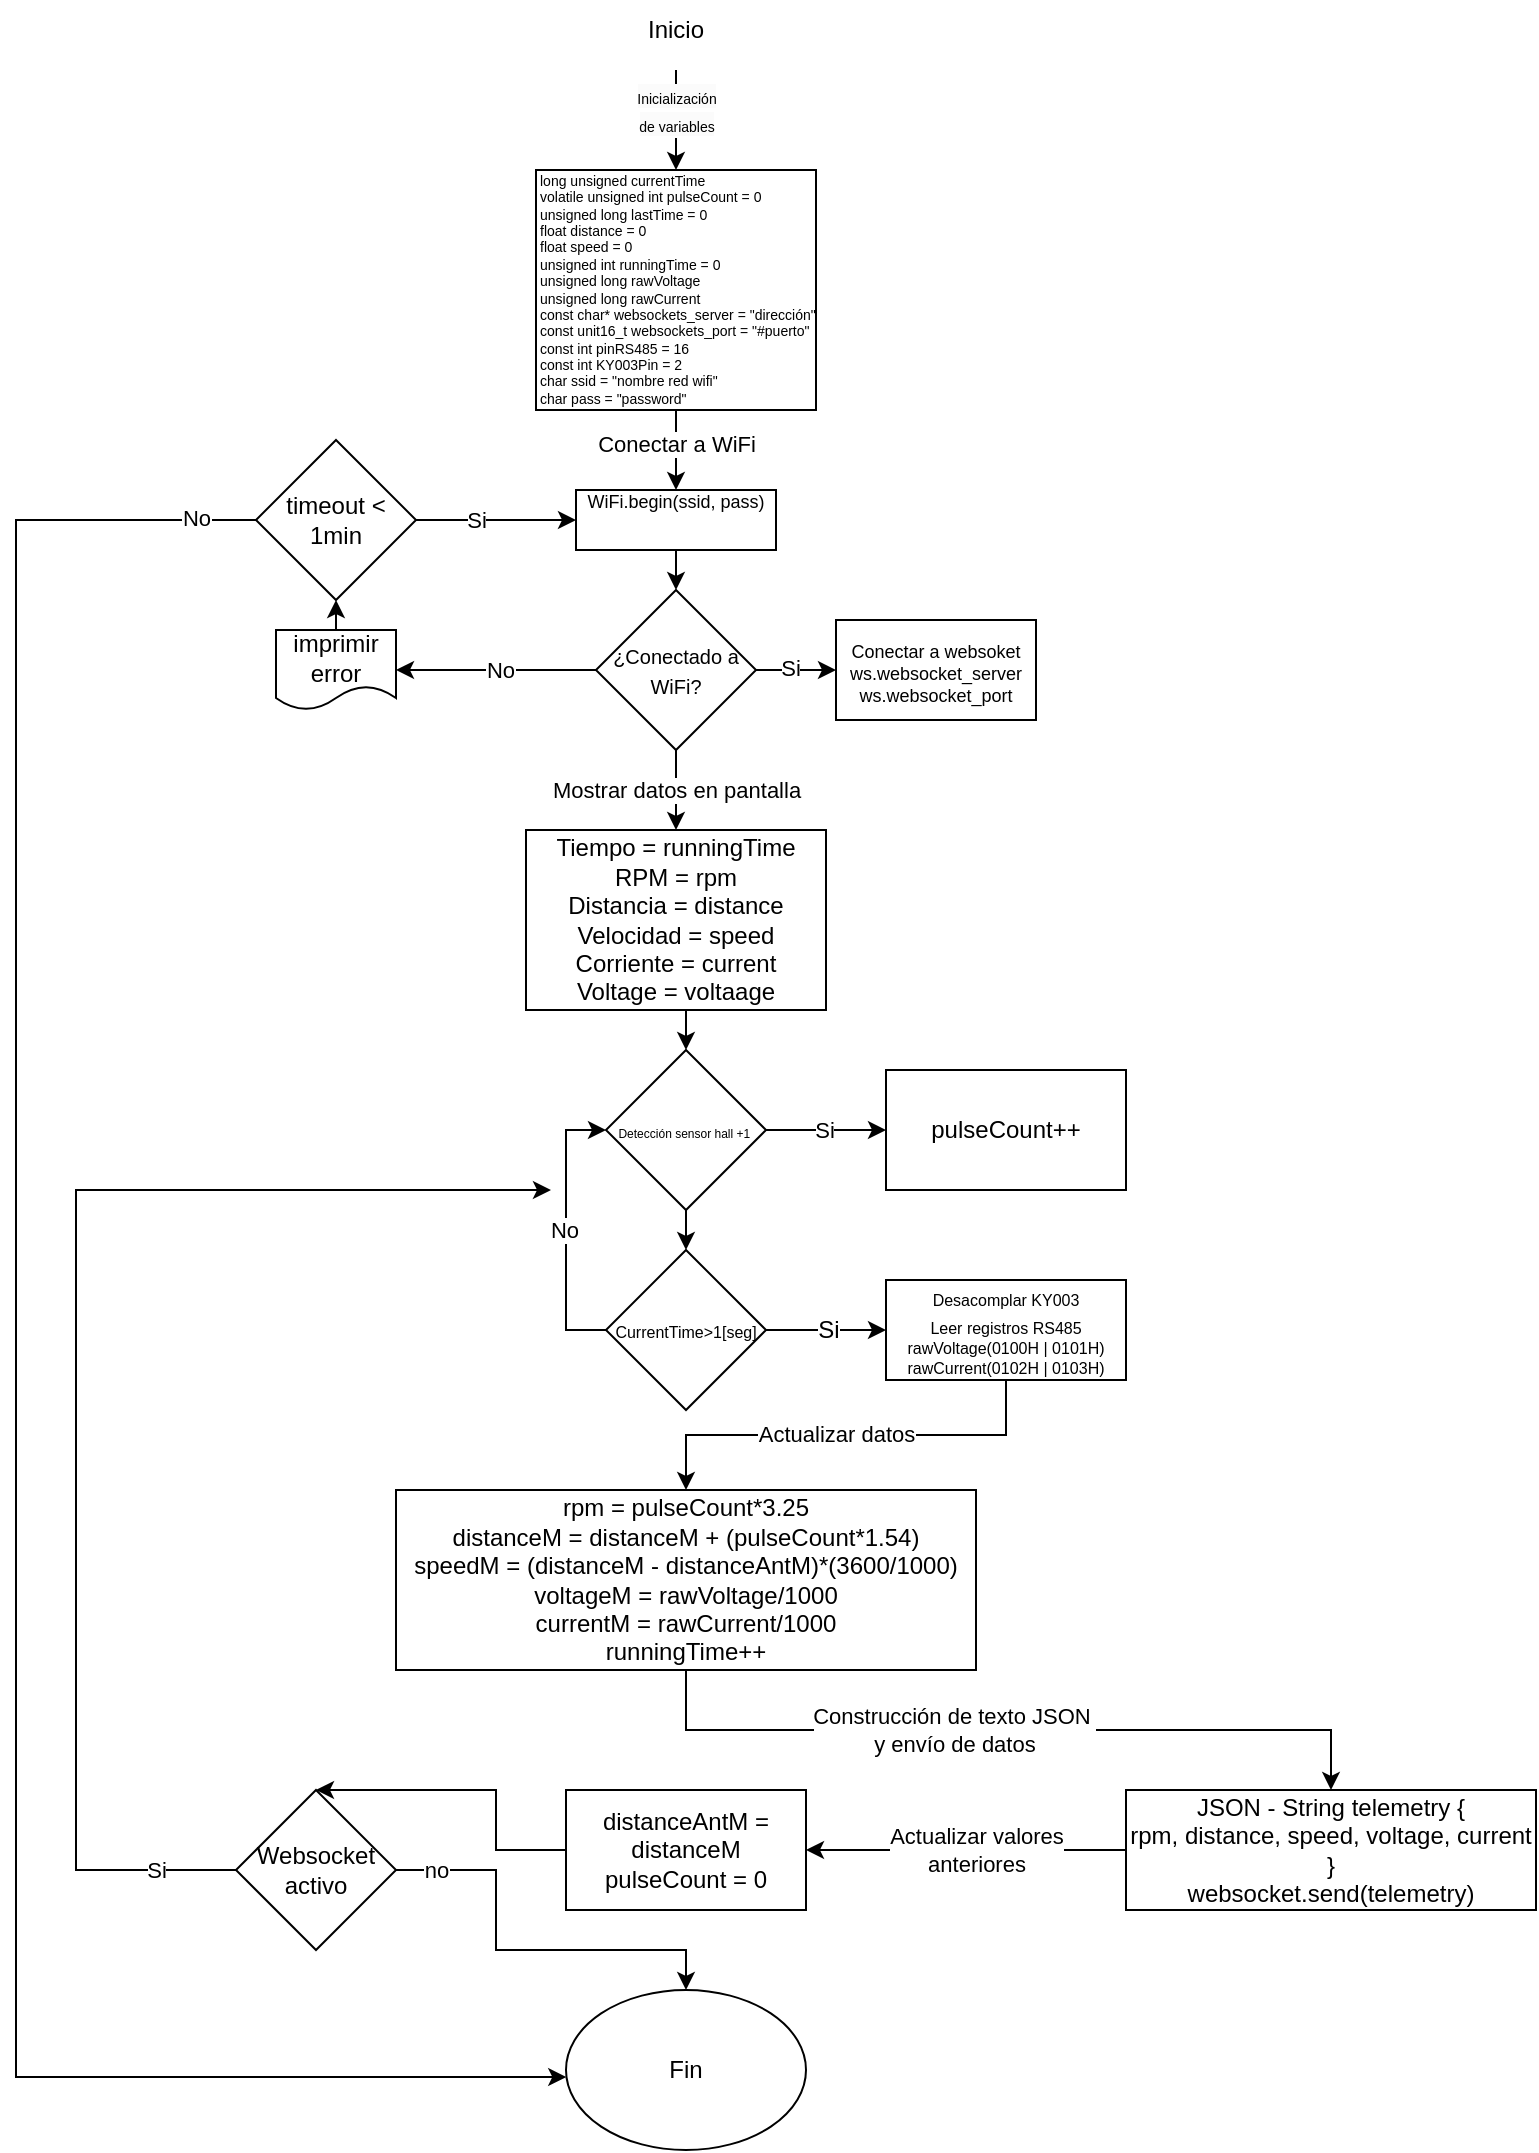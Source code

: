 <mxfile version="25.0.1">
  <diagram name="Page-1" id="Ye17sE0Ta1UmAs9VTC0J">
    <mxGraphModel dx="2278" dy="1286" grid="0" gridSize="10" guides="1" tooltips="1" connect="1" arrows="1" fold="1" page="0" pageScale="1" pageWidth="850" pageHeight="1100" math="0" shadow="0">
      <root>
        <mxCell id="0" />
        <mxCell id="1" parent="0" />
        <mxCell id="R3jyN_3RjhvkM6_yKvKB-1" style="edgeStyle=orthogonalEdgeStyle;rounded=0;orthogonalLoop=1;jettySize=auto;html=1;exitX=0.5;exitY=1;exitDx=0;exitDy=0;entryX=0.5;entryY=0;entryDx=0;entryDy=0;" edge="1" parent="1" source="R3jyN_3RjhvkM6_yKvKB-3" target="R3jyN_3RjhvkM6_yKvKB-25">
          <mxGeometry relative="1" as="geometry" />
        </mxCell>
        <mxCell id="R3jyN_3RjhvkM6_yKvKB-2" value="Conectar a WiFi" style="edgeLabel;html=1;align=center;verticalAlign=middle;resizable=0;points=[];" connectable="0" vertex="1" parent="R3jyN_3RjhvkM6_yKvKB-1">
          <mxGeometry x="-0.183" relative="1" as="geometry">
            <mxPoint as="offset" />
          </mxGeometry>
        </mxCell>
        <mxCell id="R3jyN_3RjhvkM6_yKvKB-3" value="&lt;div style=&quot;font-size: 7px;&quot;&gt;&lt;font style=&quot;font-size: 7px;&quot;&gt;long unsigned currentTime&lt;/font&gt;&lt;/div&gt;&lt;div style=&quot;font-size: 7px;&quot;&gt;&lt;span style=&quot;background-color: initial;&quot;&gt;&lt;font style=&quot;font-size: 7px;&quot;&gt;volatile unsigned int pulseCount = 0&lt;/font&gt;&lt;/span&gt;&lt;/div&gt;&lt;div style=&quot;font-size: 7px;&quot;&gt;&lt;font style=&quot;font-size: 7px;&quot;&gt;unsigned long lastTime = 0&lt;/font&gt;&lt;/div&gt;&lt;div style=&quot;font-size: 7px;&quot;&gt;&lt;font style=&quot;font-size: 7px;&quot;&gt;float distance = 0&lt;/font&gt;&lt;/div&gt;&lt;div style=&quot;font-size: 7px;&quot;&gt;&lt;font style=&quot;font-size: 7px;&quot;&gt;float speed = 0&amp;nbsp;&lt;/font&gt;&lt;/div&gt;&lt;div style=&quot;font-size: 7px;&quot;&gt;&lt;font style=&quot;font-size: 7px;&quot;&gt;unsigned int runningTime = 0&lt;/font&gt;&lt;/div&gt;&lt;div style=&quot;font-size: 7px;&quot;&gt;&lt;font style=&quot;font-size: 7px;&quot;&gt;unsigned long rawVoltage&lt;/font&gt;&lt;/div&gt;&lt;div style=&quot;font-size: 7px;&quot;&gt;&lt;font style=&quot;font-size: 7px;&quot;&gt;unsigned long rawCurrent&lt;/font&gt;&lt;/div&gt;&lt;div style=&quot;font-size: 7px;&quot;&gt;&lt;font style=&quot;font-size: 7px;&quot;&gt;const char* websockets_server = &quot;dirección&quot;&lt;/font&gt;&lt;/div&gt;&lt;div style=&quot;font-size: 7px;&quot;&gt;&lt;font style=&quot;font-size: 7px;&quot;&gt;const unit16_t websockets_port = &quot;#puerto&quot;&lt;/font&gt;&lt;/div&gt;&lt;div style=&quot;font-size: 7px;&quot;&gt;&lt;font style=&quot;font-size: 7px;&quot;&gt;const int pinRS485 = 16&lt;/font&gt;&lt;/div&gt;&lt;div style=&quot;font-size: 7px;&quot;&gt;&lt;font style=&quot;font-size: 7px;&quot;&gt;const int KY003Pin = 2&lt;/font&gt;&lt;/div&gt;&lt;div style=&quot;font-size: 7px;&quot;&gt;char ssid = &quot;nombre red wifi&quot;&lt;/div&gt;&lt;div style=&quot;font-size: 7px;&quot;&gt;char pass = &quot;password&quot;&lt;/div&gt;" style="rounded=0;whiteSpace=wrap;html=1;align=left;" vertex="1" parent="1">
          <mxGeometry x="69" y="-17" width="140" height="120" as="geometry" />
        </mxCell>
        <mxCell id="R3jyN_3RjhvkM6_yKvKB-4" value="Inicio" style="text;html=1;align=center;verticalAlign=middle;whiteSpace=wrap;rounded=0;" vertex="1" parent="1">
          <mxGeometry x="109" y="-102" width="60" height="30" as="geometry" />
        </mxCell>
        <mxCell id="R3jyN_3RjhvkM6_yKvKB-5" value="" style="endArrow=classic;html=1;rounded=0;exitX=0.5;exitY=1;exitDx=0;exitDy=0;entryX=0.5;entryY=0;entryDx=0;entryDy=0;" edge="1" parent="1" target="R3jyN_3RjhvkM6_yKvKB-3">
          <mxGeometry width="50" height="50" relative="1" as="geometry">
            <mxPoint x="139" y="-67" as="sourcePoint" />
            <mxPoint x="139" y="-37" as="targetPoint" />
          </mxGeometry>
        </mxCell>
        <mxCell id="R3jyN_3RjhvkM6_yKvKB-6" value="&lt;span style=&quot;text-wrap: wrap; background-color: rgb(251, 251, 251);&quot;&gt;&lt;font style=&quot;font-size: 7px;&quot;&gt;Inicialización de variables&lt;/font&gt;&lt;/span&gt;" style="edgeLabel;html=1;align=center;verticalAlign=middle;resizable=0;points=[];" connectable="0" vertex="1" parent="R3jyN_3RjhvkM6_yKvKB-5">
          <mxGeometry x="-0.448" relative="1" as="geometry">
            <mxPoint y="6" as="offset" />
          </mxGeometry>
        </mxCell>
        <mxCell id="R3jyN_3RjhvkM6_yKvKB-7" style="edgeStyle=orthogonalEdgeStyle;rounded=0;orthogonalLoop=1;jettySize=auto;html=1;exitX=0;exitY=0.5;exitDx=0;exitDy=0;entryX=1;entryY=0.5;entryDx=0;entryDy=0;" edge="1" parent="1" source="R3jyN_3RjhvkM6_yKvKB-11" target="R3jyN_3RjhvkM6_yKvKB-27">
          <mxGeometry relative="1" as="geometry">
            <mxPoint x="69" y="233.093" as="targetPoint" />
          </mxGeometry>
        </mxCell>
        <mxCell id="R3jyN_3RjhvkM6_yKvKB-8" value="No" style="edgeLabel;html=1;align=center;verticalAlign=middle;resizable=0;points=[];" connectable="0" vertex="1" parent="R3jyN_3RjhvkM6_yKvKB-7">
          <mxGeometry x="-0.027" relative="1" as="geometry">
            <mxPoint as="offset" />
          </mxGeometry>
        </mxCell>
        <mxCell id="R3jyN_3RjhvkM6_yKvKB-9" style="edgeStyle=orthogonalEdgeStyle;rounded=0;orthogonalLoop=1;jettySize=auto;html=1;exitX=0.5;exitY=1;exitDx=0;exitDy=0;entryX=0.5;entryY=0;entryDx=0;entryDy=0;" edge="1" parent="1" source="R3jyN_3RjhvkM6_yKvKB-11" target="R3jyN_3RjhvkM6_yKvKB-32">
          <mxGeometry relative="1" as="geometry" />
        </mxCell>
        <mxCell id="R3jyN_3RjhvkM6_yKvKB-10" value="Mostrar datos en pantalla" style="edgeLabel;html=1;align=center;verticalAlign=middle;resizable=0;points=[];" connectable="0" vertex="1" parent="R3jyN_3RjhvkM6_yKvKB-9">
          <mxGeometry x="0.097" relative="1" as="geometry">
            <mxPoint y="-2" as="offset" />
          </mxGeometry>
        </mxCell>
        <mxCell id="R3jyN_3RjhvkM6_yKvKB-11" value="&lt;font style=&quot;font-size: 10px;&quot;&gt;¿Conectado a WiFi?&lt;/font&gt;" style="rhombus;whiteSpace=wrap;html=1;" vertex="1" parent="1">
          <mxGeometry x="99" y="193" width="80" height="80" as="geometry" />
        </mxCell>
        <mxCell id="R3jyN_3RjhvkM6_yKvKB-12" style="edgeStyle=orthogonalEdgeStyle;rounded=0;orthogonalLoop=1;jettySize=auto;html=1;entryX=0;entryY=0.5;entryDx=0;entryDy=0;exitX=1;exitY=0.5;exitDx=0;exitDy=0;" edge="1" parent="1" source="R3jyN_3RjhvkM6_yKvKB-11" target="R3jyN_3RjhvkM6_yKvKB-14">
          <mxGeometry relative="1" as="geometry">
            <mxPoint x="189" y="204" as="sourcePoint" />
            <mxPoint x="219" y="233" as="targetPoint" />
          </mxGeometry>
        </mxCell>
        <mxCell id="R3jyN_3RjhvkM6_yKvKB-13" value="Si" style="edgeLabel;html=1;align=center;verticalAlign=middle;resizable=0;points=[];" connectable="0" vertex="1" parent="R3jyN_3RjhvkM6_yKvKB-12">
          <mxGeometry x="-0.184" y="1" relative="1" as="geometry">
            <mxPoint as="offset" />
          </mxGeometry>
        </mxCell>
        <mxCell id="R3jyN_3RjhvkM6_yKvKB-14" value="&lt;font style=&quot;font-size: 9px;&quot;&gt;Conectar a websoket&lt;/font&gt;&lt;div style=&quot;font-size: 9px;&quot;&gt;&lt;font style=&quot;font-size: 9px;&quot;&gt;ws.websocket_server&lt;/font&gt;&lt;/div&gt;&lt;div style=&quot;font-size: 9px;&quot;&gt;&lt;font style=&quot;font-size: 9px;&quot;&gt;ws.websocket_port&lt;/font&gt;&lt;/div&gt;" style="rounded=0;whiteSpace=wrap;html=1;" vertex="1" parent="1">
          <mxGeometry x="219" y="208" width="100" height="50" as="geometry" />
        </mxCell>
        <mxCell id="R3jyN_3RjhvkM6_yKvKB-15" style="edgeStyle=orthogonalEdgeStyle;rounded=0;orthogonalLoop=1;jettySize=auto;html=1;exitX=0.5;exitY=1;exitDx=0;exitDy=0;entryX=0.5;entryY=0;entryDx=0;entryDy=0;" edge="1" parent="1" source="R3jyN_3RjhvkM6_yKvKB-18" target="R3jyN_3RjhvkM6_yKvKB-23">
          <mxGeometry relative="1" as="geometry" />
        </mxCell>
        <mxCell id="R3jyN_3RjhvkM6_yKvKB-16" style="edgeStyle=orthogonalEdgeStyle;rounded=0;orthogonalLoop=1;jettySize=auto;html=1;exitX=1;exitY=0.5;exitDx=0;exitDy=0;entryX=0;entryY=0.5;entryDx=0;entryDy=0;" edge="1" parent="1" source="R3jyN_3RjhvkM6_yKvKB-18" target="R3jyN_3RjhvkM6_yKvKB-36">
          <mxGeometry relative="1" as="geometry" />
        </mxCell>
        <mxCell id="R3jyN_3RjhvkM6_yKvKB-17" value="Si" style="edgeLabel;html=1;align=center;verticalAlign=middle;resizable=0;points=[];" connectable="0" vertex="1" parent="R3jyN_3RjhvkM6_yKvKB-16">
          <mxGeometry x="-0.048" relative="1" as="geometry">
            <mxPoint as="offset" />
          </mxGeometry>
        </mxCell>
        <mxCell id="R3jyN_3RjhvkM6_yKvKB-18" value="&lt;font style=&quot;font-size: 6px;&quot;&gt;Detección sensor hall +1&amp;nbsp;&lt;/font&gt;" style="rhombus;whiteSpace=wrap;html=1;" vertex="1" parent="1">
          <mxGeometry x="104" y="423" width="80" height="80" as="geometry" />
        </mxCell>
        <mxCell id="R3jyN_3RjhvkM6_yKvKB-19" style="edgeStyle=orthogonalEdgeStyle;rounded=0;orthogonalLoop=1;jettySize=auto;html=1;exitX=1;exitY=0.5;exitDx=0;exitDy=0;entryX=0;entryY=0.5;entryDx=0;entryDy=0;" edge="1" parent="1" source="R3jyN_3RjhvkM6_yKvKB-23" target="R3jyN_3RjhvkM6_yKvKB-35">
          <mxGeometry relative="1" as="geometry" />
        </mxCell>
        <mxCell id="R3jyN_3RjhvkM6_yKvKB-20" value="&lt;font style=&quot;font-size: 12px;&quot;&gt;Si&lt;/font&gt;" style="edgeLabel;html=1;align=center;verticalAlign=middle;resizable=0;points=[];" connectable="0" vertex="1" parent="R3jyN_3RjhvkM6_yKvKB-19">
          <mxGeometry x="-0.18" y="1" relative="1" as="geometry">
            <mxPoint x="6" y="1" as="offset" />
          </mxGeometry>
        </mxCell>
        <mxCell id="R3jyN_3RjhvkM6_yKvKB-21" style="edgeStyle=orthogonalEdgeStyle;rounded=0;orthogonalLoop=1;jettySize=auto;html=1;exitX=0;exitY=0.5;exitDx=0;exitDy=0;entryX=0;entryY=0.5;entryDx=0;entryDy=0;" edge="1" parent="1" source="R3jyN_3RjhvkM6_yKvKB-23" target="R3jyN_3RjhvkM6_yKvKB-18">
          <mxGeometry relative="1" as="geometry" />
        </mxCell>
        <mxCell id="R3jyN_3RjhvkM6_yKvKB-22" value="No" style="edgeLabel;html=1;align=center;verticalAlign=middle;resizable=0;points=[];" connectable="0" vertex="1" parent="R3jyN_3RjhvkM6_yKvKB-21">
          <mxGeometry x="0.009" y="1" relative="1" as="geometry">
            <mxPoint as="offset" />
          </mxGeometry>
        </mxCell>
        <mxCell id="R3jyN_3RjhvkM6_yKvKB-23" value="&lt;font style=&quot;font-size: 8px;&quot;&gt;CurrentTime&amp;gt;1[seg]&lt;/font&gt;" style="rhombus;whiteSpace=wrap;html=1;" vertex="1" parent="1">
          <mxGeometry x="104" y="523" width="80" height="80" as="geometry" />
        </mxCell>
        <mxCell id="R3jyN_3RjhvkM6_yKvKB-24" style="edgeStyle=orthogonalEdgeStyle;rounded=0;orthogonalLoop=1;jettySize=auto;html=1;exitX=0.5;exitY=1;exitDx=0;exitDy=0;entryX=0.5;entryY=0;entryDx=0;entryDy=0;" edge="1" parent="1" source="R3jyN_3RjhvkM6_yKvKB-25" target="R3jyN_3RjhvkM6_yKvKB-11">
          <mxGeometry relative="1" as="geometry" />
        </mxCell>
        <mxCell id="R3jyN_3RjhvkM6_yKvKB-25" value="&lt;font style=&quot;font-size: 9px;&quot;&gt;WiFi.begin(ssid, pass)&lt;/font&gt;&lt;div style=&quot;font-size: 9px;&quot;&gt;&lt;br&gt;&lt;/div&gt;&lt;div style=&quot;font-size: 9px;&quot;&gt;&lt;br&gt;&lt;/div&gt;" style="rounded=0;whiteSpace=wrap;html=1;" vertex="1" parent="1">
          <mxGeometry x="89" y="143" width="100" height="30" as="geometry" />
        </mxCell>
        <mxCell id="R3jyN_3RjhvkM6_yKvKB-26" style="edgeStyle=orthogonalEdgeStyle;rounded=0;orthogonalLoop=1;jettySize=auto;html=1;exitX=0.5;exitY=0;exitDx=0;exitDy=0;entryX=0.5;entryY=1;entryDx=0;entryDy=0;" edge="1" parent="1" source="R3jyN_3RjhvkM6_yKvKB-27" target="R3jyN_3RjhvkM6_yKvKB-30">
          <mxGeometry relative="1" as="geometry" />
        </mxCell>
        <mxCell id="R3jyN_3RjhvkM6_yKvKB-27" value="imprimir error" style="shape=document;whiteSpace=wrap;html=1;boundedLbl=1;" vertex="1" parent="1">
          <mxGeometry x="-61" y="213" width="60" height="40" as="geometry" />
        </mxCell>
        <mxCell id="R3jyN_3RjhvkM6_yKvKB-28" style="edgeStyle=orthogonalEdgeStyle;rounded=0;orthogonalLoop=1;jettySize=auto;html=1;exitX=1;exitY=0.5;exitDx=0;exitDy=0;entryX=0;entryY=0.5;entryDx=0;entryDy=0;" edge="1" parent="1" source="R3jyN_3RjhvkM6_yKvKB-30" target="R3jyN_3RjhvkM6_yKvKB-25">
          <mxGeometry relative="1" as="geometry" />
        </mxCell>
        <mxCell id="R3jyN_3RjhvkM6_yKvKB-29" value="Si" style="edgeLabel;html=1;align=center;verticalAlign=middle;resizable=0;points=[];" connectable="0" vertex="1" parent="R3jyN_3RjhvkM6_yKvKB-28">
          <mxGeometry x="-0.249" relative="1" as="geometry">
            <mxPoint as="offset" />
          </mxGeometry>
        </mxCell>
        <mxCell id="R3jyN_3RjhvkM6_yKvKB-30" value="timeout &amp;lt; 1min" style="rhombus;whiteSpace=wrap;html=1;" vertex="1" parent="1">
          <mxGeometry x="-71" y="118" width="80" height="80" as="geometry" />
        </mxCell>
        <mxCell id="R3jyN_3RjhvkM6_yKvKB-31" style="edgeStyle=orthogonalEdgeStyle;rounded=0;orthogonalLoop=1;jettySize=auto;html=1;exitX=0.5;exitY=1;exitDx=0;exitDy=0;entryX=0.5;entryY=0;entryDx=0;entryDy=0;" edge="1" parent="1" source="R3jyN_3RjhvkM6_yKvKB-32" target="R3jyN_3RjhvkM6_yKvKB-18">
          <mxGeometry relative="1" as="geometry" />
        </mxCell>
        <mxCell id="R3jyN_3RjhvkM6_yKvKB-32" value="Tiempo = runningTime&lt;div&gt;RPM = rpm&lt;/div&gt;&lt;div&gt;Distancia = distance&lt;/div&gt;&lt;div&gt;Velocidad = speed&lt;/div&gt;&lt;div&gt;Corriente = current&lt;/div&gt;&lt;div&gt;Voltage = voltaage&lt;/div&gt;" style="rounded=0;whiteSpace=wrap;html=1;" vertex="1" parent="1">
          <mxGeometry x="64" y="313" width="150" height="90" as="geometry" />
        </mxCell>
        <mxCell id="R3jyN_3RjhvkM6_yKvKB-33" style="edgeStyle=orthogonalEdgeStyle;rounded=0;orthogonalLoop=1;jettySize=auto;html=1;exitX=0.5;exitY=1;exitDx=0;exitDy=0;entryX=0.5;entryY=0;entryDx=0;entryDy=0;" edge="1" parent="1" source="R3jyN_3RjhvkM6_yKvKB-35" target="R3jyN_3RjhvkM6_yKvKB-39">
          <mxGeometry relative="1" as="geometry" />
        </mxCell>
        <mxCell id="R3jyN_3RjhvkM6_yKvKB-34" value="Actualizar datos" style="edgeLabel;html=1;align=center;verticalAlign=middle;resizable=0;points=[];" connectable="0" vertex="1" parent="R3jyN_3RjhvkM6_yKvKB-33">
          <mxGeometry x="0.05" y="-1" relative="1" as="geometry">
            <mxPoint as="offset" />
          </mxGeometry>
        </mxCell>
        <mxCell id="R3jyN_3RjhvkM6_yKvKB-35" value="&lt;div&gt;&lt;span style=&quot;background-color: rgb(255, 255, 255); text-wrap: nowrap; font-size: 8px;&quot;&gt;Desacomplar KY003&lt;/span&gt;&lt;/div&gt;&lt;div&gt;&lt;span style=&quot;background-color: rgb(255, 255, 255); text-wrap: nowrap; font-size: 8px;&quot;&gt;Leer registros RS485&lt;/span&gt;&lt;br&gt;&lt;/div&gt;&lt;div style=&quot;font-size: 8px;&quot;&gt;&lt;font style=&quot;font-size: 8px;&quot;&gt;&lt;span style=&quot;background-color: initial;&quot;&gt;rawVoltage(0100H | 0101H)&lt;/span&gt;&lt;/font&gt;&lt;/div&gt;&lt;div style=&quot;font-size: 8px;&quot;&gt;&lt;font style=&quot;font-size: 8px;&quot;&gt;rawCurrent(0102H | 0103H)&lt;/font&gt;&lt;/div&gt;" style="rounded=0;whiteSpace=wrap;html=1;" vertex="1" parent="1">
          <mxGeometry x="244" y="538" width="120" height="50" as="geometry" />
        </mxCell>
        <mxCell id="R3jyN_3RjhvkM6_yKvKB-36" value="pulseCount++" style="rounded=0;whiteSpace=wrap;html=1;" vertex="1" parent="1">
          <mxGeometry x="244" y="433" width="120" height="60" as="geometry" />
        </mxCell>
        <mxCell id="R3jyN_3RjhvkM6_yKvKB-37" style="edgeStyle=orthogonalEdgeStyle;rounded=0;orthogonalLoop=1;jettySize=auto;html=1;exitX=0.5;exitY=1;exitDx=0;exitDy=0;entryX=0.5;entryY=0;entryDx=0;entryDy=0;" edge="1" parent="1" source="R3jyN_3RjhvkM6_yKvKB-39" target="R3jyN_3RjhvkM6_yKvKB-42">
          <mxGeometry relative="1" as="geometry" />
        </mxCell>
        <mxCell id="R3jyN_3RjhvkM6_yKvKB-38" value="Construcción de texto JSON&amp;nbsp;&lt;div&gt;y envío de datos&lt;/div&gt;" style="edgeLabel;html=1;align=center;verticalAlign=middle;resizable=0;points=[];" connectable="0" vertex="1" parent="R3jyN_3RjhvkM6_yKvKB-37">
          <mxGeometry x="-0.142" relative="1" as="geometry">
            <mxPoint as="offset" />
          </mxGeometry>
        </mxCell>
        <mxCell id="R3jyN_3RjhvkM6_yKvKB-39" value="rpm = pulseCount*3.25&lt;div&gt;distanceM = distanceM + (pulseCount*1.54)&lt;/div&gt;&lt;div&gt;speedM = (distanceM - distanceAntM)*(3600/1000)&lt;/div&gt;&lt;div&gt;voltageM = rawVoltage/1000&lt;/div&gt;&lt;div&gt;currentM = rawCurrent/1000&lt;/div&gt;&lt;div&gt;runningTime++&lt;/div&gt;" style="rounded=0;whiteSpace=wrap;html=1;" vertex="1" parent="1">
          <mxGeometry x="-1" y="643" width="290" height="90" as="geometry" />
        </mxCell>
        <mxCell id="R3jyN_3RjhvkM6_yKvKB-40" style="edgeStyle=orthogonalEdgeStyle;rounded=0;orthogonalLoop=1;jettySize=auto;html=1;exitX=0;exitY=0.5;exitDx=0;exitDy=0;entryX=1;entryY=0.5;entryDx=0;entryDy=0;" edge="1" parent="1" source="R3jyN_3RjhvkM6_yKvKB-42" target="R3jyN_3RjhvkM6_yKvKB-49">
          <mxGeometry relative="1" as="geometry" />
        </mxCell>
        <mxCell id="R3jyN_3RjhvkM6_yKvKB-41" value="Actualizar valores&lt;div&gt;anteriores&lt;/div&gt;" style="edgeLabel;html=1;align=center;verticalAlign=middle;resizable=0;points=[];" connectable="0" vertex="1" parent="R3jyN_3RjhvkM6_yKvKB-40">
          <mxGeometry x="0.286" y="1" relative="1" as="geometry">
            <mxPoint x="28" y="-1" as="offset" />
          </mxGeometry>
        </mxCell>
        <mxCell id="R3jyN_3RjhvkM6_yKvKB-42" value="JSON - String telemetry {&lt;div&gt;rpm, distance, speed, voltage, current&lt;/div&gt;&lt;div&gt;}&lt;/div&gt;&lt;div&gt;websocket.send(telemetry)&lt;/div&gt;" style="rounded=0;whiteSpace=wrap;html=1;" vertex="1" parent="1">
          <mxGeometry x="364" y="793" width="205" height="60" as="geometry" />
        </mxCell>
        <mxCell id="R3jyN_3RjhvkM6_yKvKB-43" style="edgeStyle=orthogonalEdgeStyle;rounded=0;orthogonalLoop=1;jettySize=auto;html=1;exitX=0;exitY=0.5;exitDx=0;exitDy=0;entryX=0;entryY=0.5;entryDx=0;entryDy=0;" edge="1" parent="1" source="R3jyN_3RjhvkM6_yKvKB-47">
          <mxGeometry relative="1" as="geometry">
            <mxPoint x="-108.51" y="863" as="sourcePoint" />
            <mxPoint x="76.49" y="493" as="targetPoint" />
            <Array as="points">
              <mxPoint x="-161" y="833" />
              <mxPoint x="-161" y="493" />
            </Array>
          </mxGeometry>
        </mxCell>
        <mxCell id="R3jyN_3RjhvkM6_yKvKB-44" value="Si" style="edgeLabel;html=1;align=center;verticalAlign=middle;resizable=0;points=[];" connectable="0" vertex="1" parent="R3jyN_3RjhvkM6_yKvKB-43">
          <mxGeometry x="-0.369" y="-1" relative="1" as="geometry">
            <mxPoint x="39" y="127" as="offset" />
          </mxGeometry>
        </mxCell>
        <mxCell id="R3jyN_3RjhvkM6_yKvKB-45" style="edgeStyle=orthogonalEdgeStyle;rounded=0;orthogonalLoop=1;jettySize=auto;html=1;exitX=1;exitY=0.5;exitDx=0;exitDy=0;entryX=0.5;entryY=0;entryDx=0;entryDy=0;" edge="1" parent="1" source="R3jyN_3RjhvkM6_yKvKB-47" target="R3jyN_3RjhvkM6_yKvKB-50">
          <mxGeometry relative="1" as="geometry">
            <Array as="points">
              <mxPoint x="49" y="873" />
              <mxPoint x="144" y="873" />
            </Array>
          </mxGeometry>
        </mxCell>
        <mxCell id="R3jyN_3RjhvkM6_yKvKB-46" value="no" style="edgeLabel;html=1;align=center;verticalAlign=middle;resizable=0;points=[];" connectable="0" vertex="1" parent="R3jyN_3RjhvkM6_yKvKB-45">
          <mxGeometry x="-0.066" y="1" relative="1" as="geometry">
            <mxPoint x="-36" y="-39" as="offset" />
          </mxGeometry>
        </mxCell>
        <mxCell id="R3jyN_3RjhvkM6_yKvKB-47" value="Websocket&lt;div&gt;activo&lt;/div&gt;" style="rhombus;whiteSpace=wrap;html=1;" vertex="1" parent="1">
          <mxGeometry x="-81" y="793" width="80" height="80" as="geometry" />
        </mxCell>
        <mxCell id="R3jyN_3RjhvkM6_yKvKB-48" style="edgeStyle=orthogonalEdgeStyle;rounded=0;orthogonalLoop=1;jettySize=auto;html=1;exitX=0;exitY=0.5;exitDx=0;exitDy=0;entryX=0.5;entryY=0;entryDx=0;entryDy=0;" edge="1" parent="1" source="R3jyN_3RjhvkM6_yKvKB-49" target="R3jyN_3RjhvkM6_yKvKB-47">
          <mxGeometry relative="1" as="geometry">
            <Array as="points">
              <mxPoint x="49" y="823" />
              <mxPoint x="49" y="793" />
            </Array>
          </mxGeometry>
        </mxCell>
        <mxCell id="R3jyN_3RjhvkM6_yKvKB-49" value="distanceAntM = distanceM&lt;div&gt;&lt;span style=&quot;background-color: initial;&quot;&gt;pulseCount = 0&lt;/span&gt;&lt;br&gt;&lt;/div&gt;" style="rounded=0;whiteSpace=wrap;html=1;" vertex="1" parent="1">
          <mxGeometry x="84" y="793" width="120" height="60" as="geometry" />
        </mxCell>
        <mxCell id="R3jyN_3RjhvkM6_yKvKB-50" value="Fin" style="ellipse;whiteSpace=wrap;html=1;" vertex="1" parent="1">
          <mxGeometry x="84" y="893" width="120" height="80" as="geometry" />
        </mxCell>
        <mxCell id="R3jyN_3RjhvkM6_yKvKB-51" style="edgeStyle=orthogonalEdgeStyle;rounded=0;orthogonalLoop=1;jettySize=auto;html=1;exitX=0;exitY=0.5;exitDx=0;exitDy=0;entryX=0.001;entryY=0.544;entryDx=0;entryDy=0;entryPerimeter=0;" edge="1" parent="1" source="R3jyN_3RjhvkM6_yKvKB-30" target="R3jyN_3RjhvkM6_yKvKB-50">
          <mxGeometry relative="1" as="geometry">
            <Array as="points">
              <mxPoint x="-191" y="158" />
              <mxPoint x="-191" y="937" />
            </Array>
          </mxGeometry>
        </mxCell>
        <mxCell id="R3jyN_3RjhvkM6_yKvKB-52" value="No" style="edgeLabel;html=1;align=center;verticalAlign=middle;resizable=0;points=[];" connectable="0" vertex="1" parent="R3jyN_3RjhvkM6_yKvKB-51">
          <mxGeometry x="-0.949" y="-1" relative="1" as="geometry">
            <mxPoint as="offset" />
          </mxGeometry>
        </mxCell>
      </root>
    </mxGraphModel>
  </diagram>
</mxfile>
